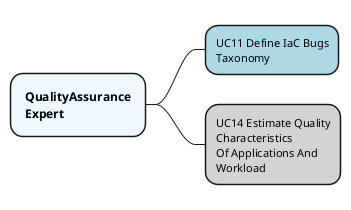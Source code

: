 @startmindmap QAExpertUCs

<style>
mindmapDiagram {
  node {
    Padding 15
    Margin 15
    BackGroundColor LightBlue
  }
  rootNode {
    Padding 15
	Margin 15
    BackGroundColor AliceBlue
	FontSize 12
  }
  leafNode {
    Padding 10
    BackGroundColor LightBlue
    FontColor Black
    FontSize 11
  }
}
</style>

* <b>QualityAssurance</b>\n<b>Expert</b>
** UC11 Define IaC Bugs\nTaxonomy
<style>
  node {
	BackGroundColor LightGrey
  }
</style>
** UC14 Estimate Quality\nCharacteristics\nOf Applications And\nWorkload


@endmindmap
